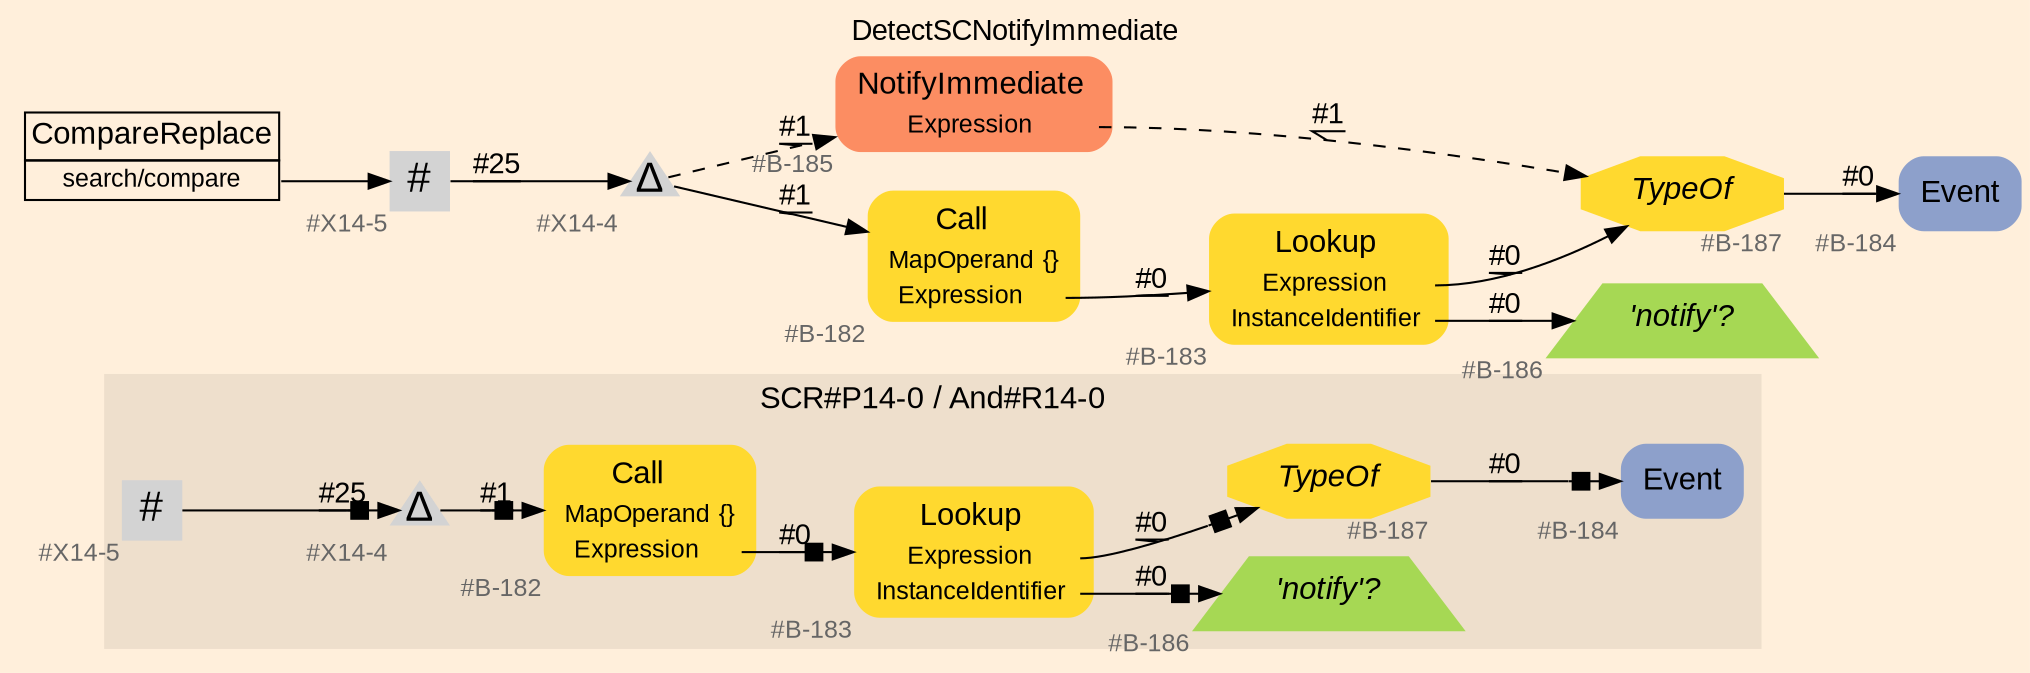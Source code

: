 digraph "DetectSCNotifyImmediate" {
label = "DetectSCNotifyImmediate"
labelloc = t
graph [
    rankdir = "LR"
    ranksep = 0.3
    bgcolor = antiquewhite1
    color = black
    fontcolor = black
    fontname = "Arial"
];
node [
    fontname = "Arial"
];
edge [
    fontname = "Arial"
];

// -------------------- figure And#R14-0 --------------------
// -------- region And#R14-0 ----------
subgraph "clusterAnd#R14-0" {
    label = "SCR#P14-0 / And#R14-0"
    style = "filled"
    color = antiquewhite2
    fontsize = "15"
    // -------- block And#R14-0/#B-182 ----------
    "And#R14-0/#B-182" [
        fillcolor = "/set28/6"
        xlabel = "#B-182"
        fontsize = "12"
        fontcolor = grey40
        shape = "plaintext"
        label = <<TABLE BORDER="0" CELLBORDER="0" CELLSPACING="0">
         <TR><TD><FONT COLOR="black" POINT-SIZE="15">Call</FONT></TD></TR>
         <TR><TD><FONT COLOR="black" POINT-SIZE="12">MapOperand</FONT></TD><TD PORT="port0"><FONT COLOR="black" POINT-SIZE="12">{}</FONT></TD></TR>
         <TR><TD><FONT COLOR="black" POINT-SIZE="12">Expression</FONT></TD><TD PORT="port1"></TD></TR>
        </TABLE>>
        style = "rounded,filled"
    ];
    
    // -------- block And#R14-0/#B-183 ----------
    "And#R14-0/#B-183" [
        fillcolor = "/set28/6"
        xlabel = "#B-183"
        fontsize = "12"
        fontcolor = grey40
        shape = "plaintext"
        label = <<TABLE BORDER="0" CELLBORDER="0" CELLSPACING="0">
         <TR><TD><FONT COLOR="black" POINT-SIZE="15">Lookup</FONT></TD></TR>
         <TR><TD><FONT COLOR="black" POINT-SIZE="12">Expression</FONT></TD><TD PORT="port0"></TD></TR>
         <TR><TD><FONT COLOR="black" POINT-SIZE="12">InstanceIdentifier</FONT></TD><TD PORT="port1"></TD></TR>
        </TABLE>>
        style = "rounded,filled"
    ];
    
    // -------- block And#R14-0/#B-184 ----------
    "And#R14-0/#B-184" [
        fillcolor = "/set28/3"
        xlabel = "#B-184"
        fontsize = "12"
        fontcolor = grey40
        shape = "plaintext"
        label = <<TABLE BORDER="0" CELLBORDER="0" CELLSPACING="0">
         <TR><TD><FONT COLOR="black" POINT-SIZE="15">Event</FONT></TD></TR>
        </TABLE>>
        style = "rounded,filled"
    ];
    
    // -------- block And#R14-0/#B-186 ----------
    "And#R14-0/#B-186" [
        fillcolor = "/set28/5"
        xlabel = "#B-186"
        fontsize = "12"
        fontcolor = grey40
        shape = "trapezium"
        label = <<FONT COLOR="black" POINT-SIZE="15"><I>'notify'?</I></FONT>>
        style = "filled"
        penwidth = 0.0
    ];
    
    // -------- block And#R14-0/#B-187 ----------
    "And#R14-0/#B-187" [
        fillcolor = "/set28/6"
        xlabel = "#B-187"
        fontsize = "12"
        fontcolor = grey40
        shape = "octagon"
        label = <<FONT COLOR="black" POINT-SIZE="15"><I>TypeOf</I></FONT>>
        style = "filled"
        penwidth = 0.0
    ];
    
    // -------- block And#R14-0/#X14-4 ----------
    "And#R14-0/#X14-4" [
        xlabel = "#X14-4"
        fontsize = "12"
        fontcolor = grey40
        shape = "triangle"
        label = <<FONT COLOR="black" POINT-SIZE="20">Δ</FONT>>
        style = "filled"
        penwidth = 0.0
        fixedsize = true
        width = 0.4
        height = 0.4
    ];
    
    // -------- block And#R14-0/#X14-5 ----------
    "And#R14-0/#X14-5" [
        xlabel = "#X14-5"
        fontsize = "12"
        fontcolor = grey40
        shape = "square"
        label = <<FONT COLOR="black" POINT-SIZE="20">#</FONT>>
        style = "filled"
        penwidth = 0.0
        fixedsize = true
        width = 0.4
        height = 0.4
    ];
    
}

"And#R14-0/#B-182":port1 -> "And#R14-0/#B-183" [
    arrowhead="normalnonebox"
    label = "#0"
    decorate = true
    color = black
    fontcolor = black
];

"And#R14-0/#B-183":port0 -> "And#R14-0/#B-187" [
    arrowhead="normalnonebox"
    label = "#0"
    decorate = true
    color = black
    fontcolor = black
];

"And#R14-0/#B-183":port1 -> "And#R14-0/#B-186" [
    arrowhead="normalnonebox"
    label = "#0"
    decorate = true
    color = black
    fontcolor = black
];

"And#R14-0/#B-187" -> "And#R14-0/#B-184" [
    arrowhead="normalnonebox"
    label = "#0"
    decorate = true
    color = black
    fontcolor = black
];

"And#R14-0/#X14-4" -> "And#R14-0/#B-182" [
    arrowhead="normalnonebox"
    label = "#1"
    decorate = true
    color = black
    fontcolor = black
];

"And#R14-0/#X14-5" -> "And#R14-0/#X14-4" [
    arrowhead="normalnonebox"
    label = "#25"
    decorate = true
    color = black
    fontcolor = black
];


// -------------------- transformation figure --------------------
// -------- block CR#X14-6 ----------
"CR#X14-6" [
    fillcolor = antiquewhite1
    fontsize = "12"
    fontcolor = grey40
    shape = "plaintext"
    label = <<TABLE BORDER="0" CELLBORDER="1" CELLSPACING="0">
     <TR><TD><FONT COLOR="black" POINT-SIZE="15">CompareReplace</FONT></TD></TR>
     <TR><TD PORT="port0"><FONT COLOR="black" POINT-SIZE="12">search/compare</FONT></TD></TR>
    </TABLE>>
    style = "filled"
    color = black
];

// -------- block #X14-5 ----------
"#X14-5" [
    xlabel = "#X14-5"
    fontsize = "12"
    fontcolor = grey40
    shape = "square"
    label = <<FONT COLOR="black" POINT-SIZE="20">#</FONT>>
    style = "filled"
    penwidth = 0.0
    fixedsize = true
    width = 0.4
    height = 0.4
];

// -------- block #X14-4 ----------
"#X14-4" [
    xlabel = "#X14-4"
    fontsize = "12"
    fontcolor = grey40
    shape = "triangle"
    label = <<FONT COLOR="black" POINT-SIZE="20">Δ</FONT>>
    style = "filled"
    penwidth = 0.0
    fixedsize = true
    width = 0.4
    height = 0.4
];

// -------- block #B-182 ----------
"#B-182" [
    fillcolor = "/set28/6"
    xlabel = "#B-182"
    fontsize = "12"
    fontcolor = grey40
    shape = "plaintext"
    label = <<TABLE BORDER="0" CELLBORDER="0" CELLSPACING="0">
     <TR><TD><FONT COLOR="black" POINT-SIZE="15">Call</FONT></TD></TR>
     <TR><TD><FONT COLOR="black" POINT-SIZE="12">MapOperand</FONT></TD><TD PORT="port0"><FONT COLOR="black" POINT-SIZE="12">{}</FONT></TD></TR>
     <TR><TD><FONT COLOR="black" POINT-SIZE="12">Expression</FONT></TD><TD PORT="port1"></TD></TR>
    </TABLE>>
    style = "rounded,filled"
];

// -------- block #B-183 ----------
"#B-183" [
    fillcolor = "/set28/6"
    xlabel = "#B-183"
    fontsize = "12"
    fontcolor = grey40
    shape = "plaintext"
    label = <<TABLE BORDER="0" CELLBORDER="0" CELLSPACING="0">
     <TR><TD><FONT COLOR="black" POINT-SIZE="15">Lookup</FONT></TD></TR>
     <TR><TD><FONT COLOR="black" POINT-SIZE="12">Expression</FONT></TD><TD PORT="port0"></TD></TR>
     <TR><TD><FONT COLOR="black" POINT-SIZE="12">InstanceIdentifier</FONT></TD><TD PORT="port1"></TD></TR>
    </TABLE>>
    style = "rounded,filled"
];

// -------- block #B-187 ----------
"#B-187" [
    fillcolor = "/set28/6"
    xlabel = "#B-187"
    fontsize = "12"
    fontcolor = grey40
    shape = "octagon"
    label = <<FONT COLOR="black" POINT-SIZE="15"><I>TypeOf</I></FONT>>
    style = "filled"
    penwidth = 0.0
];

// -------- block #B-184 ----------
"#B-184" [
    fillcolor = "/set28/3"
    xlabel = "#B-184"
    fontsize = "12"
    fontcolor = grey40
    shape = "plaintext"
    label = <<TABLE BORDER="0" CELLBORDER="0" CELLSPACING="0">
     <TR><TD><FONT COLOR="black" POINT-SIZE="15">Event</FONT></TD></TR>
    </TABLE>>
    style = "rounded,filled"
];

// -------- block #B-186 ----------
"#B-186" [
    fillcolor = "/set28/5"
    xlabel = "#B-186"
    fontsize = "12"
    fontcolor = grey40
    shape = "trapezium"
    label = <<FONT COLOR="black" POINT-SIZE="15"><I>'notify'?</I></FONT>>
    style = "filled"
    penwidth = 0.0
];

// -------- block #B-185 ----------
"#B-185" [
    fillcolor = "/set28/2"
    xlabel = "#B-185"
    fontsize = "12"
    fontcolor = grey40
    shape = "plaintext"
    label = <<TABLE BORDER="0" CELLBORDER="0" CELLSPACING="0">
     <TR><TD><FONT COLOR="black" POINT-SIZE="15">NotifyImmediate</FONT></TD></TR>
     <TR><TD><FONT COLOR="black" POINT-SIZE="12">Expression</FONT></TD><TD PORT="port0"></TD></TR>
    </TABLE>>
    style = "rounded,filled"
];

"CR#X14-6":port0 -> "#X14-5" [
    label = ""
    decorate = true
    color = black
    fontcolor = black
];

"#X14-5" -> "#X14-4" [
    label = "#25"
    decorate = true
    color = black
    fontcolor = black
];

"#X14-4" -> "#B-182" [
    label = "#1"
    decorate = true
    color = black
    fontcolor = black
];

"#X14-4" -> "#B-185" [
    style="dashed"
    label = "#1"
    decorate = true
    color = black
    fontcolor = black
];

"#B-182":port1 -> "#B-183" [
    label = "#0"
    decorate = true
    color = black
    fontcolor = black
];

"#B-183":port0 -> "#B-187" [
    label = "#0"
    decorate = true
    color = black
    fontcolor = black
];

"#B-183":port1 -> "#B-186" [
    label = "#0"
    decorate = true
    color = black
    fontcolor = black
];

"#B-187" -> "#B-184" [
    label = "#0"
    decorate = true
    color = black
    fontcolor = black
];

"#B-185":port0 -> "#B-187" [
    style="dashed"
    label = "#1"
    decorate = true
    color = black
    fontcolor = black
];


}
